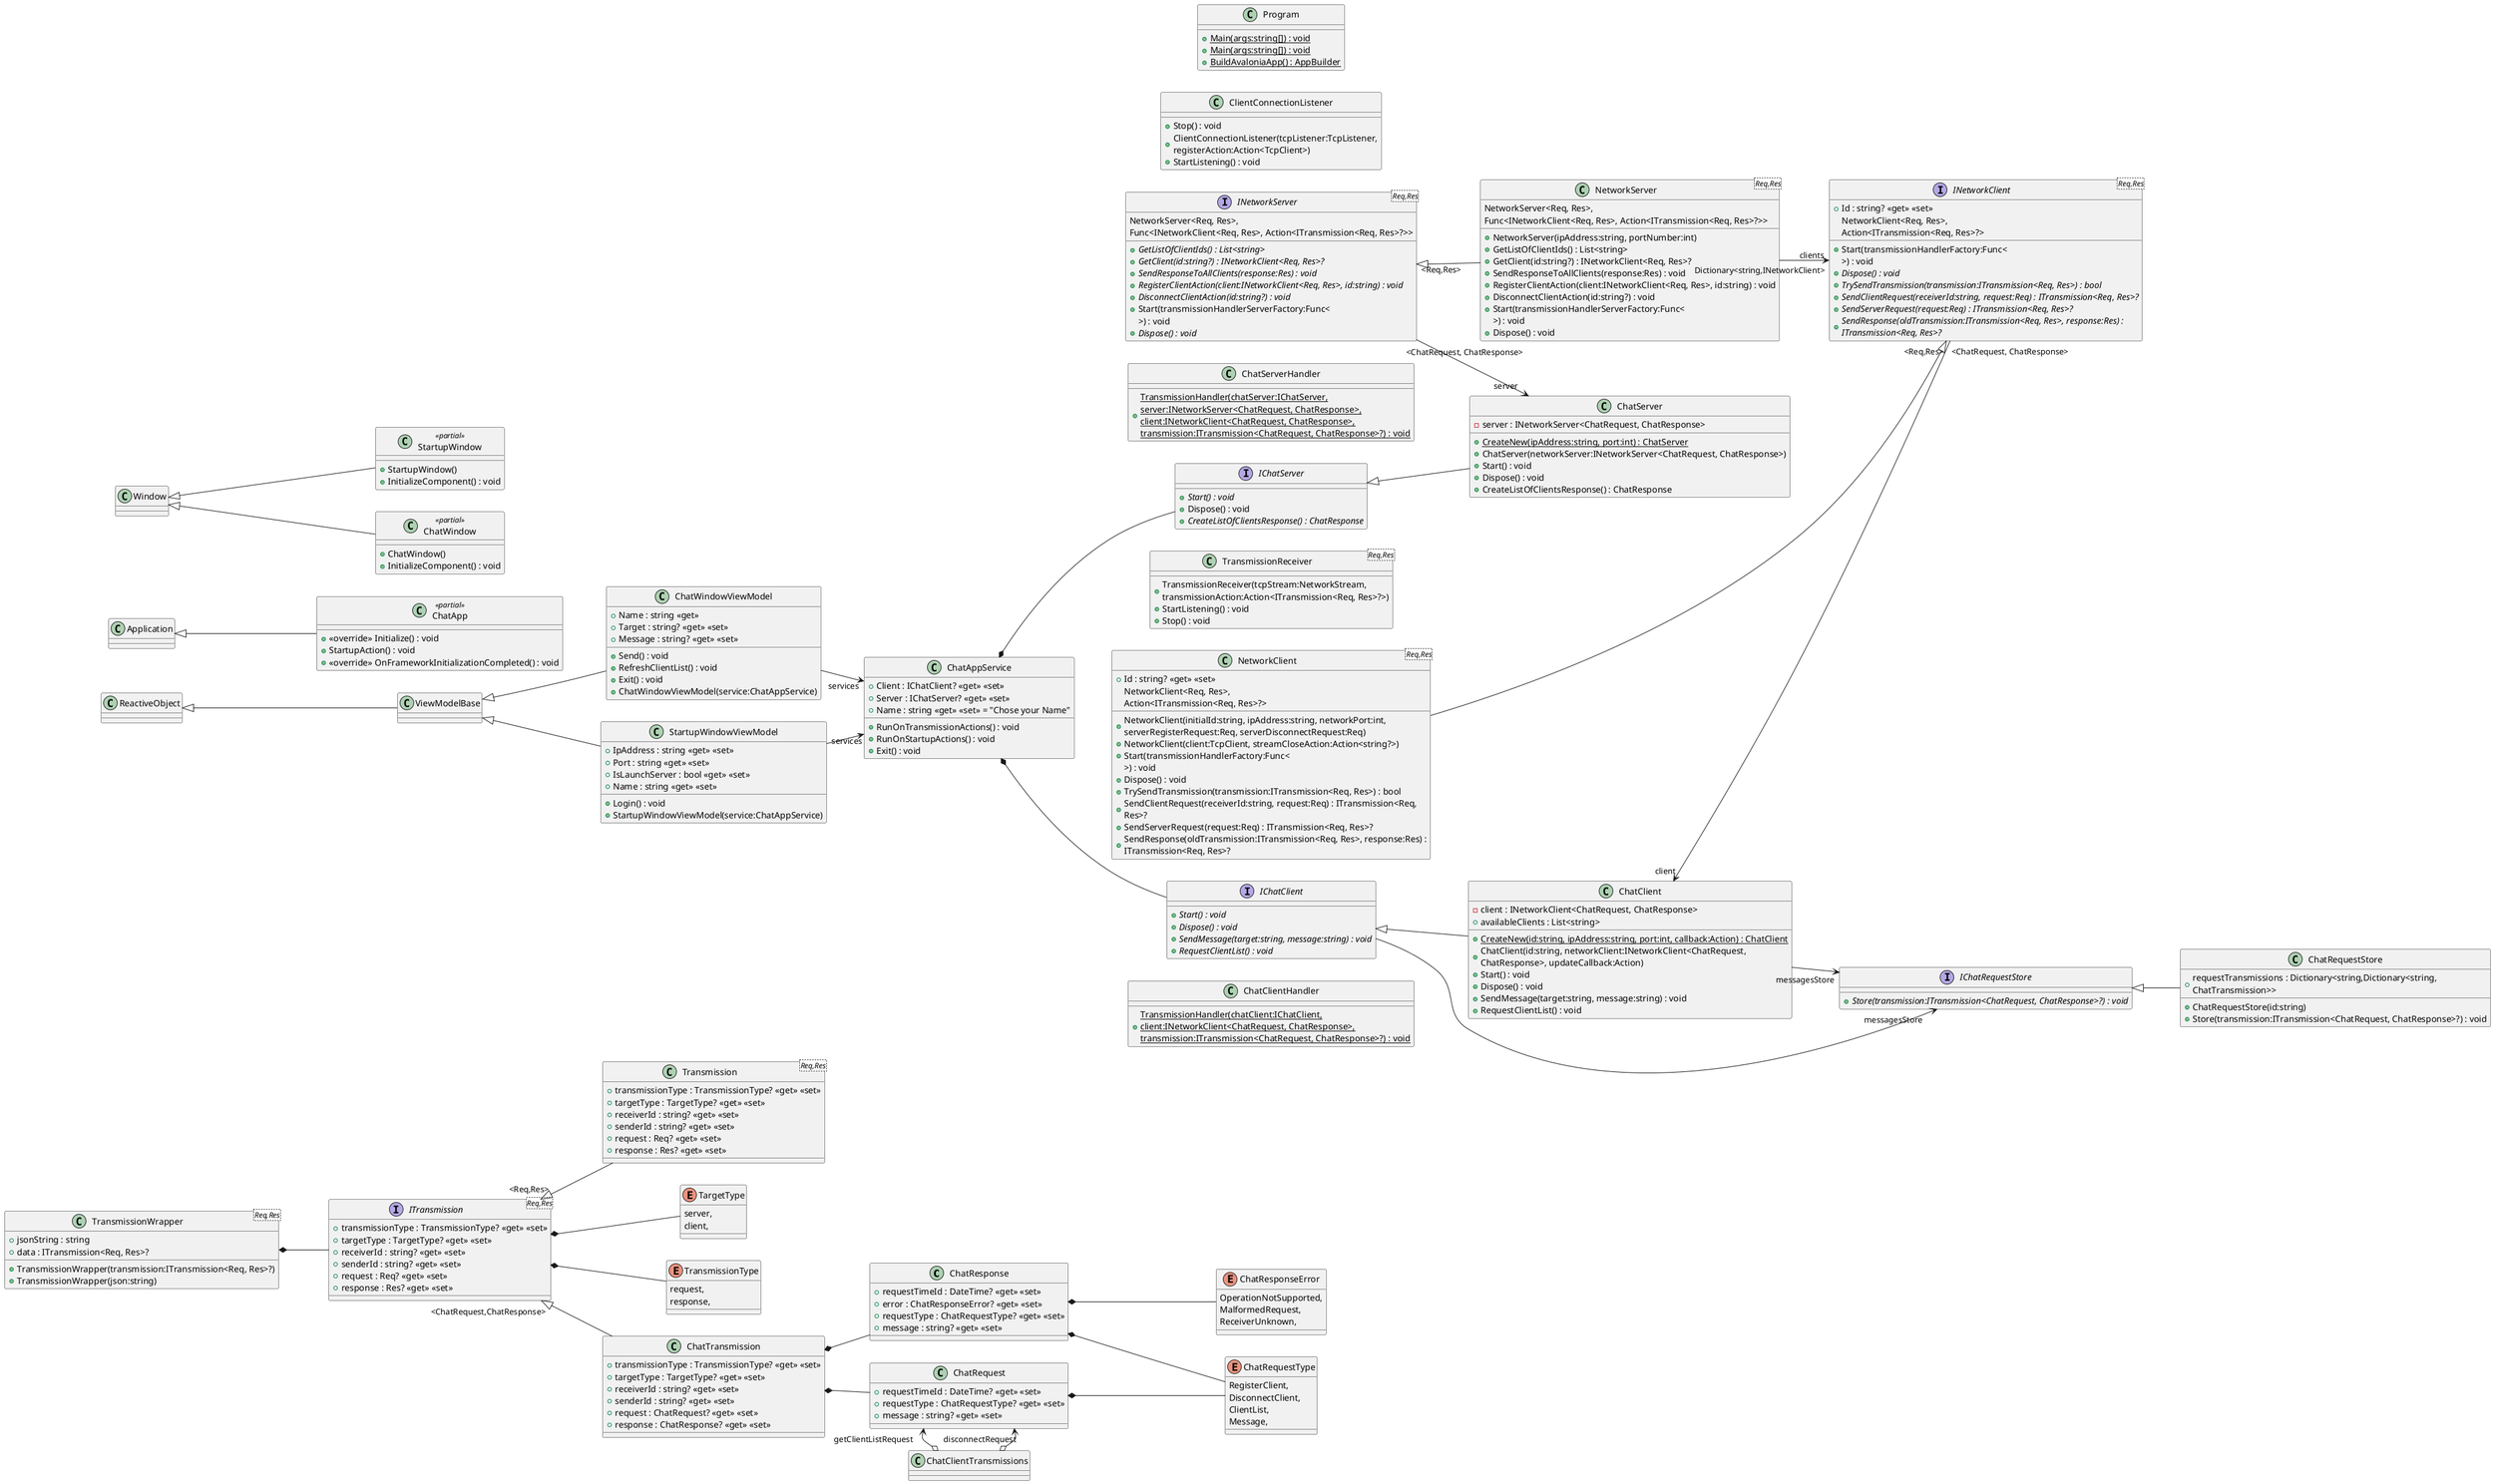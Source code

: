 @startuml
'skinparam linetype polyline
'skinparam linetype ortho
skinparam wrapWidth 500
skinparam maxMessageSize 50
left to right direction
together {
    class ChatResponse {
        + requestTimeId : DateTime? <<get>> <<set>>
        + error : ChatResponseError? <<get>> <<set>>
        + requestType : ChatRequestType? <<get>> <<set>>
        + message : string? <<get>> <<set>>
    }
    ChatResponse *-- ChatRequestType
    ChatResponse *-- ChatResponseError
    class ChatRequest {
        + requestTimeId : DateTime? <<get>> <<set>>
        + requestType : ChatRequestType? <<get>> <<set>>
        + message : string? <<get>> <<set>>
    }
    ChatRequest *-- ChatRequestType
    class ChatTransmission {
        + transmissionType : TransmissionType? <<get>> <<set>>
        + targetType : TargetType? <<get>> <<set>>
        + receiverId : string? <<get>> <<set>>
        + senderId : string? <<get>> <<set>>
        + request : ChatRequest? <<get>> <<set>>
        + response : ChatResponse? <<get>> <<set>>
    }
    ChatTransmission *-- ChatResponse
    ChatTransmission *-- ChatRequest
    "ITransmission" "<ChatRequest,ChatResponse>" <|-- ChatTransmission
    enum ChatRequestType {
        RegisterClient,
        DisconnectClient,
        ClientList,
        Message,
    }
    enum ChatResponseError {
        OperationNotSupported,
        MalformedRequest,
        ReceiverUnknown,
    }
    enum TransmissionType {
        request,
        response,
    }
    enum TargetType {
        server,
        client,
    }
    interface "ITransmission"<Req,Res> {
    + transmissionType : TransmissionType? <<get>> <<set>>
    + targetType : TargetType? <<get>> <<set>>
    + receiverId : string? <<get>> <<set>>
    + senderId : string? <<get>> <<set>>
    + request : Req? <<get>> <<set>>
    + response : Res? <<get>> <<set>>
    }
    ITransmission *-- TransmissionType
    ITransmission *-- TargetType
    class "Transmission"<Req,Res> {
        + transmissionType : TransmissionType? <<get>> <<set>>
        + targetType : TargetType? <<get>> <<set>>
        + receiverId : string? <<get>> <<set>>
        + senderId : string? <<get>> <<set>>
        + request : Req? <<get>> <<set>>
        + response : Res? <<get>> <<set>>
    }
    class "TransmissionWrapper"<Req,Res> {
        + jsonString : string
        + data : ITransmission<Req, Res>?
        + TransmissionWrapper(transmission:ITransmission<Req, Res>?)
        + TransmissionWrapper(json:string)
    }
    TransmissionWrapper *-- ITransmission
    "ITransmission" "<Req,Res>" <|-- "Transmission"
}
together {
    class "NetworkServer"<Req,Res> {
        + NetworkServer(ipAddress:string, portNumber:int)
        + GetListOfClientIds() : List<string>
        + GetClient(id:string?) : INetworkClient<Req, Res>?
        + SendResponseToAllClients(response:Res) : void
        + RegisterClientAction(client:INetworkClient<Req, Res>, id:string) : void
        + DisconnectClientAction(id:string?) : void
        + Start(transmissionHandlerServerFactory:Func<
                    NetworkServer<Req, Res>,
                    Func<INetworkClient<Req, Res>, Action<ITransmission<Req, Res>?>>
                >) : void
        + Dispose() : void
    }
    NetworkServer "Dictionary<string,INetworkClient>" --> "clients" INetworkClient
    "INetworkServer" "<Req,Res>" <|-- "NetworkServer"
    interface "INetworkServer"<Req,Res> {
        + {abstract} GetListOfClientIds() : List<string>
        + {abstract} GetClient(id:string?) : INetworkClient<Req, Res>?
        + {abstract} SendResponseToAllClients(response:Res) : void
        + {abstract} RegisterClientAction(client:INetworkClient<Req, Res>, id:string) : void
        + {abstract} DisconnectClientAction(id:string?) : void
        + Start(transmissionHandlerServerFactory:Func<
                    NetworkServer<Req, Res>,
                    Func<INetworkClient<Req, Res>, Action<ITransmission<Req, Res>?>>
                >) : void
        + {abstract} Dispose() : void
    }
    class ClientConnectionListener {
        + Stop() : void
        + ClientConnectionListener(tcpListener:TcpListener, registerAction:Action<TcpClient>)
        + StartListening() : void
    }
}
together {
    class "TransmissionReceiver"<Req,Res> {
        + TransmissionReceiver(tcpStream:NetworkStream, transmissionAction:Action<ITransmission<Req, Res>?>)
        + StartListening() : void
        + Stop() : void
    }
    class "NetworkClient"<Req,Res> {
        + Id : string? <<get>> <<set>>
        + NetworkClient(initialId:string, ipAddress:string, networkPort:int, serverRegisterRequest:Req, serverDisconnectRequest:Req)
        + NetworkClient(client:TcpClient, streamCloseAction:Action<string?>)
        + Start(transmissionHandlerFactory:Func<
                    NetworkClient<Req, Res>,
                    Action<ITransmission<Req, Res>?>
                >) : void
        + Dispose() : void
        + TrySendTransmission(transmission:ITransmission<Req, Res>) : bool
        + SendClientRequest(receiverId:string, request:Req) : ITransmission<Req, Res>?
        + SendServerRequest(request:Req) : ITransmission<Req, Res>?
        + SendResponse(oldTransmission:ITransmission<Req, Res>, response:Res) : ITransmission<Req, Res>?
    }
    "INetworkClient" "<Req,Res>" <|-- "NetworkClient"
    interface "INetworkClient"<Req,Res> {
        + Id : string? <<get>> <<set>>
        + Start(transmissionHandlerFactory:Func<
                    NetworkClient<Req, Res>,
                    Action<ITransmission<Req, Res>?>
                >) : void
        + {abstract} Dispose() : void
        + {abstract} TrySendTransmission(transmission:ITransmission<Req, Res>) : bool
        + {abstract} SendClientRequest(receiverId:string, request:Req) : ITransmission<Req, Res>?
        + {abstract} SendServerRequest(request:Req) : ITransmission<Req, Res>?
        + {abstract} SendResponse(oldTransmission:ITransmission<Req, Res>, response:Res) : ITransmission<Req, Res>?
    }
}
together {
    class ChatServerHandler {
        + {static} TransmissionHandler(chatServer:IChatServer, server:INetworkServer<ChatRequest, ChatResponse>, client:INetworkClient<ChatRequest, ChatResponse>, transmission:ITransmission<ChatRequest, ChatResponse>?) : void
    }
    interface IChatServer {
        + {abstract} Start() : void
        + Dispose() : void
        + {abstract} CreateListOfClientsResponse() : ChatResponse
    }
    class ChatServer {
        - server : INetworkServer<ChatRequest, ChatResponse>
        + {static} CreateNew(ipAddress:string, port:int) : ChatServer
        + ChatServer(networkServer:INetworkServer<ChatRequest, ChatResponse>)
        + Start() : void
        + Dispose() : void
        + CreateListOfClientsResponse() : ChatResponse
    }
    ChatServer "server" <-- "<ChatRequest, ChatResponse>" INetworkServer
    IChatServer <|-- ChatServer
}
class Program {
    + {static} Main(args:string[]) : void
}
class ChatClientTransmissions {
}
ChatClientTransmissions o-> "disconnectRequest" ChatRequest
ChatClientTransmissions o-> "getClientListRequest" ChatRequest
together {
    class ChatClientHandler {
        + {static} TransmissionHandler(chatClient:IChatClient, client:INetworkClient<ChatRequest, ChatResponse>, transmission:ITransmission<ChatRequest, ChatResponse>?) : void
    }
    class ChatClient {
        - client : INetworkClient<ChatRequest, ChatResponse>
        + {static} CreateNew(id:string, ipAddress:string, port:int, callback:Action) : ChatClient
        + ChatClient(id:string, networkClient:INetworkClient<ChatRequest, ChatResponse>, updateCallback:Action)
        + availableClients : List<string>
        + Start() : void
        + Dispose() : void
        + SendMessage(target:string, message:string) : void
        + RequestClientList() : void
    }
    ChatClient "client" <-- "<ChatRequest, ChatResponse>" INetworkClient
    IChatClient <|-- ChatClient
    ChatClient --> "messagesStore" IChatRequestStore
    interface IChatClient {
        + {abstract} Start() : void
        + {abstract} Dispose() : void
        + {abstract} SendMessage(target:string, message:string) : void
        + {abstract} RequestClientList() : void
    }
    IChatClient --> "messagesStore" IChatRequestStore
}
class ChatRequestStore {
    + ChatRequestStore(id:string)
    + Store(transmission:ITransmission<ChatRequest, ChatResponse>?) : void
    + requestTransmissions : Dictionary<string,Dictionary<string, ChatTransmission>>
}
IChatRequestStore <|-- ChatRequestStore
interface IChatRequestStore {
    + {abstract} Store(transmission:ITransmission<ChatRequest, ChatResponse>?) : void
}
class Program {
    + {static} Main(args:string[]) : void
    + {static} BuildAvaloniaApp() : AppBuilder
}
class ChatApp <<partial>> {
    + <<override>> Initialize() : void
    + StartupAction() : void
    + <<override>> OnFrameworkInitializationCompleted() : void
}
Application <|-- ChatApp
class ChatAppService {
    + Client : IChatClient? <<get>> <<set>>
    + Server : IChatServer? <<get>> <<set>>
    + Name : string <<get>> <<set>> = "Chose your Name"
    + RunOnTransmissionActions() : void
    + RunOnStartupActions() : void
    + Exit() : void
}
ChatAppService *-- IChatClient
ChatAppService *-- IChatServer
class StartupWindow <<partial>> {
    + StartupWindow()
    + InitializeComponent() : void
}
Window <|-- StartupWindow
class ChatWindow <<partial>> {
    + ChatWindow()
    + InitializeComponent() : void
}
Window <|-- ChatWindow
class ViewModelBase {
}
ReactiveObject <|-- ViewModelBase
class ChatWindowViewModel {
    + Name : string <<get>>
    + Target : string? <<get>> <<set>>
    + Message : string? <<get>> <<set>>
    + Send() : void
    + RefreshClientList() : void
    + Exit() : void
    + ChatWindowViewModel(service:ChatAppService)
}
ViewModelBase <|-- ChatWindowViewModel
ChatWindowViewModel --> "services" ChatAppService
class StartupWindowViewModel {
    + IpAddress : string <<get>> <<set>>
    + Port : string <<get>> <<set>>
    + IsLaunchServer : bool <<get>> <<set>>
    + Name : string <<get>> <<set>>
    + Login() : void
    + StartupWindowViewModel(service:ChatAppService)
}
ViewModelBase <|-- StartupWindowViewModel
StartupWindowViewModel --> "services" ChatAppService
@enduml
